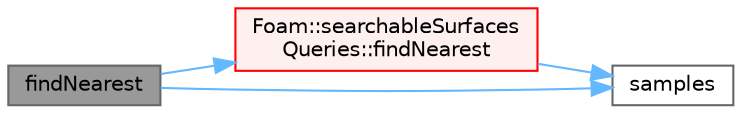 digraph "findNearest"
{
 // LATEX_PDF_SIZE
  bgcolor="transparent";
  edge [fontname=Helvetica,fontsize=10,labelfontname=Helvetica,labelfontsize=10];
  node [fontname=Helvetica,fontsize=10,shape=box,height=0.2,width=0.4];
  rankdir="LR";
  Node1 [id="Node000001",label="findNearest",height=0.2,width=0.4,color="gray40", fillcolor="grey60", style="filled", fontcolor="black",tooltip=" "];
  Node1 -> Node2 [id="edge1_Node000001_Node000002",color="steelblue1",style="solid",tooltip=" "];
  Node2 [id="Node000002",label="Foam::searchableSurfaces\lQueries::findNearest",height=0.2,width=0.4,color="red", fillcolor="#FFF0F0", style="filled",URL="$classFoam_1_1searchableSurfacesQueries.html#ad99cbc209b8f3d108207679a8105b3b3",tooltip=" "];
  Node2 -> Node5 [id="edge2_Node000002_Node000005",color="steelblue1",style="solid",tooltip=" "];
  Node5 [id="Node000005",label="samples",height=0.2,width=0.4,color="grey40", fillcolor="white", style="filled",URL="$utilities_2postProcessing_2miscellaneous_2pdfPlot_2createFields_8H.html#a65fd97654d201da2dc818750d9148c73",tooltip=" "];
  Node1 -> Node5 [id="edge3_Node000001_Node000005",color="steelblue1",style="solid",tooltip=" "];
}
